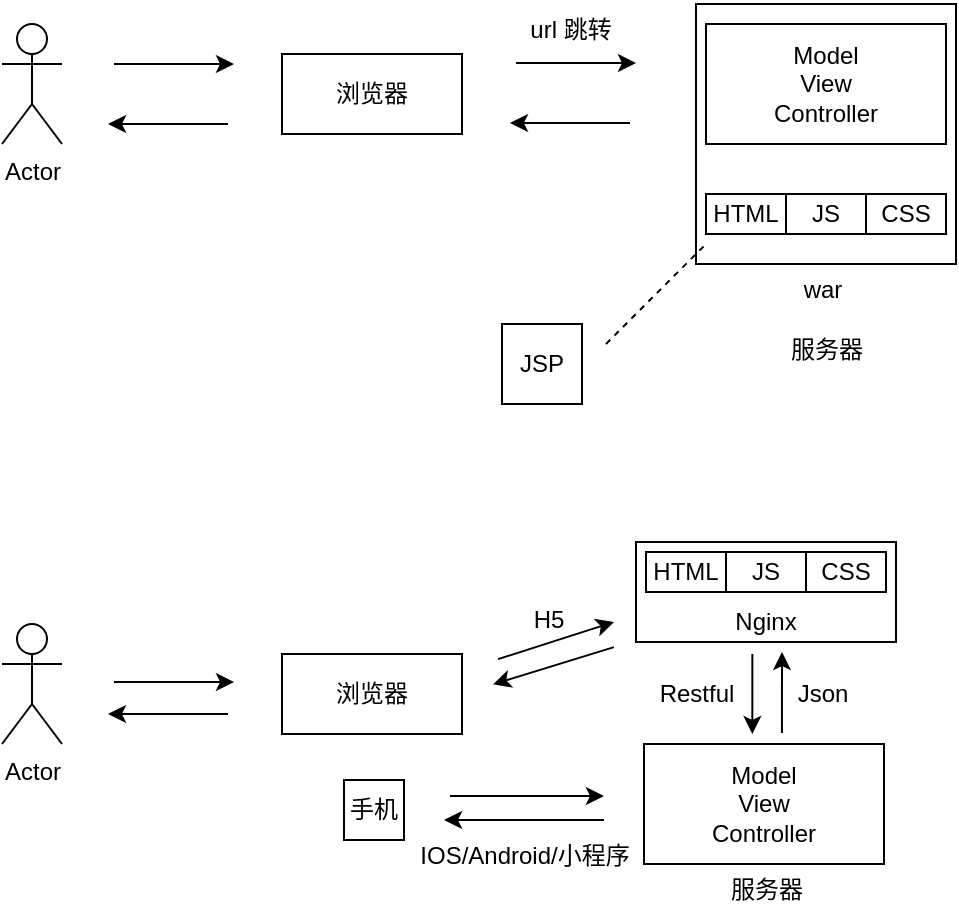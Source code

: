 <mxfile version="21.3.6" type="github">
  <diagram name="第 1 页" id="jHwW3m-df0nGdAknc-LR">
    <mxGraphModel dx="880" dy="452" grid="0" gridSize="10" guides="1" tooltips="1" connect="1" arrows="1" fold="1" page="1" pageScale="1" pageWidth="827" pageHeight="1169" math="0" shadow="0">
      <root>
        <mxCell id="0" />
        <mxCell id="1" parent="0" />
        <mxCell id="WEB5KwZ6paxdGkeuZglE-5" value="Actor" style="shape=umlActor;verticalLabelPosition=bottom;verticalAlign=top;html=1;outlineConnect=0;" parent="1" vertex="1">
          <mxGeometry x="130" y="70" width="30" height="60" as="geometry" />
        </mxCell>
        <mxCell id="WEB5KwZ6paxdGkeuZglE-7" value="" style="whiteSpace=wrap;html=1;aspect=fixed;" parent="1" vertex="1">
          <mxGeometry x="477" y="60" width="130" height="130" as="geometry" />
        </mxCell>
        <mxCell id="WEB5KwZ6paxdGkeuZglE-11" value="HTML" style="rounded=0;whiteSpace=wrap;html=1;" parent="1" vertex="1">
          <mxGeometry x="482" y="155" width="40" height="20" as="geometry" />
        </mxCell>
        <mxCell id="WEB5KwZ6paxdGkeuZglE-12" value="JS" style="rounded=0;whiteSpace=wrap;html=1;" parent="1" vertex="1">
          <mxGeometry x="522" y="155" width="40" height="20" as="geometry" />
        </mxCell>
        <mxCell id="WEB5KwZ6paxdGkeuZglE-13" value="CSS" style="rounded=0;whiteSpace=wrap;html=1;" parent="1" vertex="1">
          <mxGeometry x="562" y="155" width="40" height="20" as="geometry" />
        </mxCell>
        <mxCell id="WEB5KwZ6paxdGkeuZglE-14" value="Model&lt;br&gt;View&lt;br&gt;Controller" style="rounded=0;whiteSpace=wrap;html=1;" parent="1" vertex="1">
          <mxGeometry x="482" y="70" width="120" height="60" as="geometry" />
        </mxCell>
        <mxCell id="WEB5KwZ6paxdGkeuZglE-15" value="浏览器" style="rounded=0;whiteSpace=wrap;html=1;" parent="1" vertex="1">
          <mxGeometry x="270" y="85" width="90" height="40" as="geometry" />
        </mxCell>
        <mxCell id="WEB5KwZ6paxdGkeuZglE-16" value="" style="endArrow=classic;html=1;rounded=0;" parent="1" edge="1">
          <mxGeometry width="50" height="50" relative="1" as="geometry">
            <mxPoint x="186" y="90" as="sourcePoint" />
            <mxPoint x="246" y="90" as="targetPoint" />
          </mxGeometry>
        </mxCell>
        <mxCell id="WEB5KwZ6paxdGkeuZglE-19" value="" style="endArrow=classic;html=1;rounded=0;" parent="1" edge="1">
          <mxGeometry width="50" height="50" relative="1" as="geometry">
            <mxPoint x="243" y="120" as="sourcePoint" />
            <mxPoint x="183" y="120" as="targetPoint" />
          </mxGeometry>
        </mxCell>
        <mxCell id="WEB5KwZ6paxdGkeuZglE-20" value="" style="endArrow=classic;html=1;rounded=0;" parent="1" edge="1">
          <mxGeometry width="50" height="50" relative="1" as="geometry">
            <mxPoint x="387" y="89.5" as="sourcePoint" />
            <mxPoint x="447" y="89.5" as="targetPoint" />
          </mxGeometry>
        </mxCell>
        <mxCell id="WEB5KwZ6paxdGkeuZglE-21" value="" style="endArrow=classic;html=1;rounded=0;" parent="1" edge="1">
          <mxGeometry width="50" height="50" relative="1" as="geometry">
            <mxPoint x="444" y="119.5" as="sourcePoint" />
            <mxPoint x="384" y="119.5" as="targetPoint" />
          </mxGeometry>
        </mxCell>
        <mxCell id="WEB5KwZ6paxdGkeuZglE-22" value="JSP" style="whiteSpace=wrap;html=1;aspect=fixed;" parent="1" vertex="1">
          <mxGeometry x="380" y="220" width="40" height="40" as="geometry" />
        </mxCell>
        <mxCell id="WEB5KwZ6paxdGkeuZglE-23" value="war" style="text;html=1;align=center;verticalAlign=middle;resizable=0;points=[];autosize=1;strokeColor=none;fillColor=none;" parent="1" vertex="1">
          <mxGeometry x="520" y="188" width="40" height="30" as="geometry" />
        </mxCell>
        <mxCell id="WEB5KwZ6paxdGkeuZglE-24" value="服务器" style="text;html=1;align=center;verticalAlign=middle;resizable=0;points=[];autosize=1;strokeColor=none;fillColor=none;" parent="1" vertex="1">
          <mxGeometry x="512" y="218" width="60" height="30" as="geometry" />
        </mxCell>
        <mxCell id="WEB5KwZ6paxdGkeuZglE-25" value="" style="endArrow=none;dashed=1;html=1;rounded=0;" parent="1" edge="1">
          <mxGeometry width="50" height="50" relative="1" as="geometry">
            <mxPoint x="432" y="230" as="sourcePoint" />
            <mxPoint x="482" y="180" as="targetPoint" />
          </mxGeometry>
        </mxCell>
        <mxCell id="WEB5KwZ6paxdGkeuZglE-26" value="url&amp;nbsp;跳转" style="text;html=1;align=center;verticalAlign=middle;resizable=0;points=[];autosize=1;strokeColor=none;fillColor=none;" parent="1" vertex="1">
          <mxGeometry x="384" y="58" width="60" height="30" as="geometry" />
        </mxCell>
        <mxCell id="WEB5KwZ6paxdGkeuZglE-30" value="Actor" style="shape=umlActor;verticalLabelPosition=bottom;verticalAlign=top;html=1;outlineConnect=0;" parent="1" vertex="1">
          <mxGeometry x="130" y="370" width="30" height="60" as="geometry" />
        </mxCell>
        <mxCell id="WEB5KwZ6paxdGkeuZglE-31" value="浏览器" style="rounded=0;whiteSpace=wrap;html=1;" parent="1" vertex="1">
          <mxGeometry x="270" y="385" width="90" height="40" as="geometry" />
        </mxCell>
        <mxCell id="WEB5KwZ6paxdGkeuZglE-32" value="" style="endArrow=classic;html=1;rounded=0;" parent="1" edge="1">
          <mxGeometry width="50" height="50" relative="1" as="geometry">
            <mxPoint x="186" y="399" as="sourcePoint" />
            <mxPoint x="246" y="399" as="targetPoint" />
          </mxGeometry>
        </mxCell>
        <mxCell id="WEB5KwZ6paxdGkeuZglE-33" value="" style="endArrow=classic;html=1;rounded=0;" parent="1" edge="1">
          <mxGeometry width="50" height="50" relative="1" as="geometry">
            <mxPoint x="243" y="415" as="sourcePoint" />
            <mxPoint x="183" y="415" as="targetPoint" />
          </mxGeometry>
        </mxCell>
        <mxCell id="WEB5KwZ6paxdGkeuZglE-35" value="&lt;br&gt;&lt;br&gt;Nginx" style="rounded=0;whiteSpace=wrap;html=1;" parent="1" vertex="1">
          <mxGeometry x="447" y="329" width="130" height="50" as="geometry" />
        </mxCell>
        <mxCell id="WEB5KwZ6paxdGkeuZglE-38" value="HTML" style="rounded=0;whiteSpace=wrap;html=1;" parent="1" vertex="1">
          <mxGeometry x="452" y="334" width="40" height="20" as="geometry" />
        </mxCell>
        <mxCell id="WEB5KwZ6paxdGkeuZglE-39" value="JS" style="rounded=0;whiteSpace=wrap;html=1;" parent="1" vertex="1">
          <mxGeometry x="492" y="334" width="40" height="20" as="geometry" />
        </mxCell>
        <mxCell id="WEB5KwZ6paxdGkeuZglE-40" value="CSS" style="rounded=0;whiteSpace=wrap;html=1;" parent="1" vertex="1">
          <mxGeometry x="532" y="334" width="40" height="20" as="geometry" />
        </mxCell>
        <mxCell id="WEB5KwZ6paxdGkeuZglE-41" value="Model&lt;br&gt;View&lt;br&gt;Controller" style="rounded=0;whiteSpace=wrap;html=1;" parent="1" vertex="1">
          <mxGeometry x="451" y="430" width="120" height="60" as="geometry" />
        </mxCell>
        <mxCell id="WEB5KwZ6paxdGkeuZglE-42" value="服务器" style="text;html=1;align=center;verticalAlign=middle;resizable=0;points=[];autosize=1;strokeColor=none;fillColor=none;" parent="1" vertex="1">
          <mxGeometry x="482" y="488" width="60" height="30" as="geometry" />
        </mxCell>
        <mxCell id="WEB5KwZ6paxdGkeuZglE-43" value="" style="endArrow=classic;html=1;rounded=0;exitX=0.583;exitY=-0.075;exitDx=0;exitDy=0;exitPerimeter=0;" parent="1" edge="1">
          <mxGeometry width="50" height="50" relative="1" as="geometry">
            <mxPoint x="519.96" y="424.5" as="sourcePoint" />
            <mxPoint x="520" y="384" as="targetPoint" />
          </mxGeometry>
        </mxCell>
        <mxCell id="WEB5KwZ6paxdGkeuZglE-44" value="" style="endArrow=classic;html=1;rounded=0;" parent="1" edge="1">
          <mxGeometry width="50" height="50" relative="1" as="geometry">
            <mxPoint x="505.17" y="385" as="sourcePoint" />
            <mxPoint x="505.17" y="425" as="targetPoint" />
          </mxGeometry>
        </mxCell>
        <mxCell id="WEB5KwZ6paxdGkeuZglE-45" value="" style="endArrow=classic;html=1;rounded=0;" parent="1" edge="1">
          <mxGeometry width="50" height="50" relative="1" as="geometry">
            <mxPoint x="378" y="387.58" as="sourcePoint" />
            <mxPoint x="436" y="369" as="targetPoint" />
          </mxGeometry>
        </mxCell>
        <mxCell id="WEB5KwZ6paxdGkeuZglE-46" value="" style="endArrow=classic;html=1;rounded=0;" parent="1" edge="1">
          <mxGeometry width="50" height="50" relative="1" as="geometry">
            <mxPoint x="436" y="381.58" as="sourcePoint" />
            <mxPoint x="375.5" y="400.16" as="targetPoint" />
          </mxGeometry>
        </mxCell>
        <mxCell id="WEB5KwZ6paxdGkeuZglE-47" value="H5" style="text;html=1;align=center;verticalAlign=middle;resizable=0;points=[];autosize=1;strokeColor=none;fillColor=none;" parent="1" vertex="1">
          <mxGeometry x="383" y="353" width="40" height="30" as="geometry" />
        </mxCell>
        <mxCell id="WEB5KwZ6paxdGkeuZglE-60" value="手机" style="whiteSpace=wrap;html=1;aspect=fixed;" parent="1" vertex="1">
          <mxGeometry x="301" y="448" width="30" height="30" as="geometry" />
        </mxCell>
        <mxCell id="WEB5KwZ6paxdGkeuZglE-61" value="" style="endArrow=classic;html=1;rounded=0;" parent="1" edge="1">
          <mxGeometry width="50" height="50" relative="1" as="geometry">
            <mxPoint x="354" y="456" as="sourcePoint" />
            <mxPoint x="431" y="456" as="targetPoint" />
          </mxGeometry>
        </mxCell>
        <mxCell id="WEB5KwZ6paxdGkeuZglE-62" value="" style="endArrow=classic;html=1;rounded=0;" parent="1" edge="1">
          <mxGeometry width="50" height="50" relative="1" as="geometry">
            <mxPoint x="431" y="468" as="sourcePoint" />
            <mxPoint x="351" y="468" as="targetPoint" />
          </mxGeometry>
        </mxCell>
        <mxCell id="WEB5KwZ6paxdGkeuZglE-63" value="Restful" style="text;html=1;align=center;verticalAlign=middle;resizable=0;points=[];autosize=1;strokeColor=none;fillColor=none;" parent="1" vertex="1">
          <mxGeometry x="447" y="390" width="60" height="30" as="geometry" />
        </mxCell>
        <mxCell id="WEB5KwZ6paxdGkeuZglE-64" value="Json" style="text;html=1;align=center;verticalAlign=middle;resizable=0;points=[];autosize=1;strokeColor=none;fillColor=none;" parent="1" vertex="1">
          <mxGeometry x="515" y="390" width="50" height="30" as="geometry" />
        </mxCell>
        <mxCell id="WEB5KwZ6paxdGkeuZglE-65" value="IOS/Android/小程序" style="text;html=1;align=center;verticalAlign=middle;resizable=0;points=[];autosize=1;strokeColor=none;fillColor=none;" parent="1" vertex="1">
          <mxGeometry x="326" y="471" width="130" height="30" as="geometry" />
        </mxCell>
      </root>
    </mxGraphModel>
  </diagram>
</mxfile>

